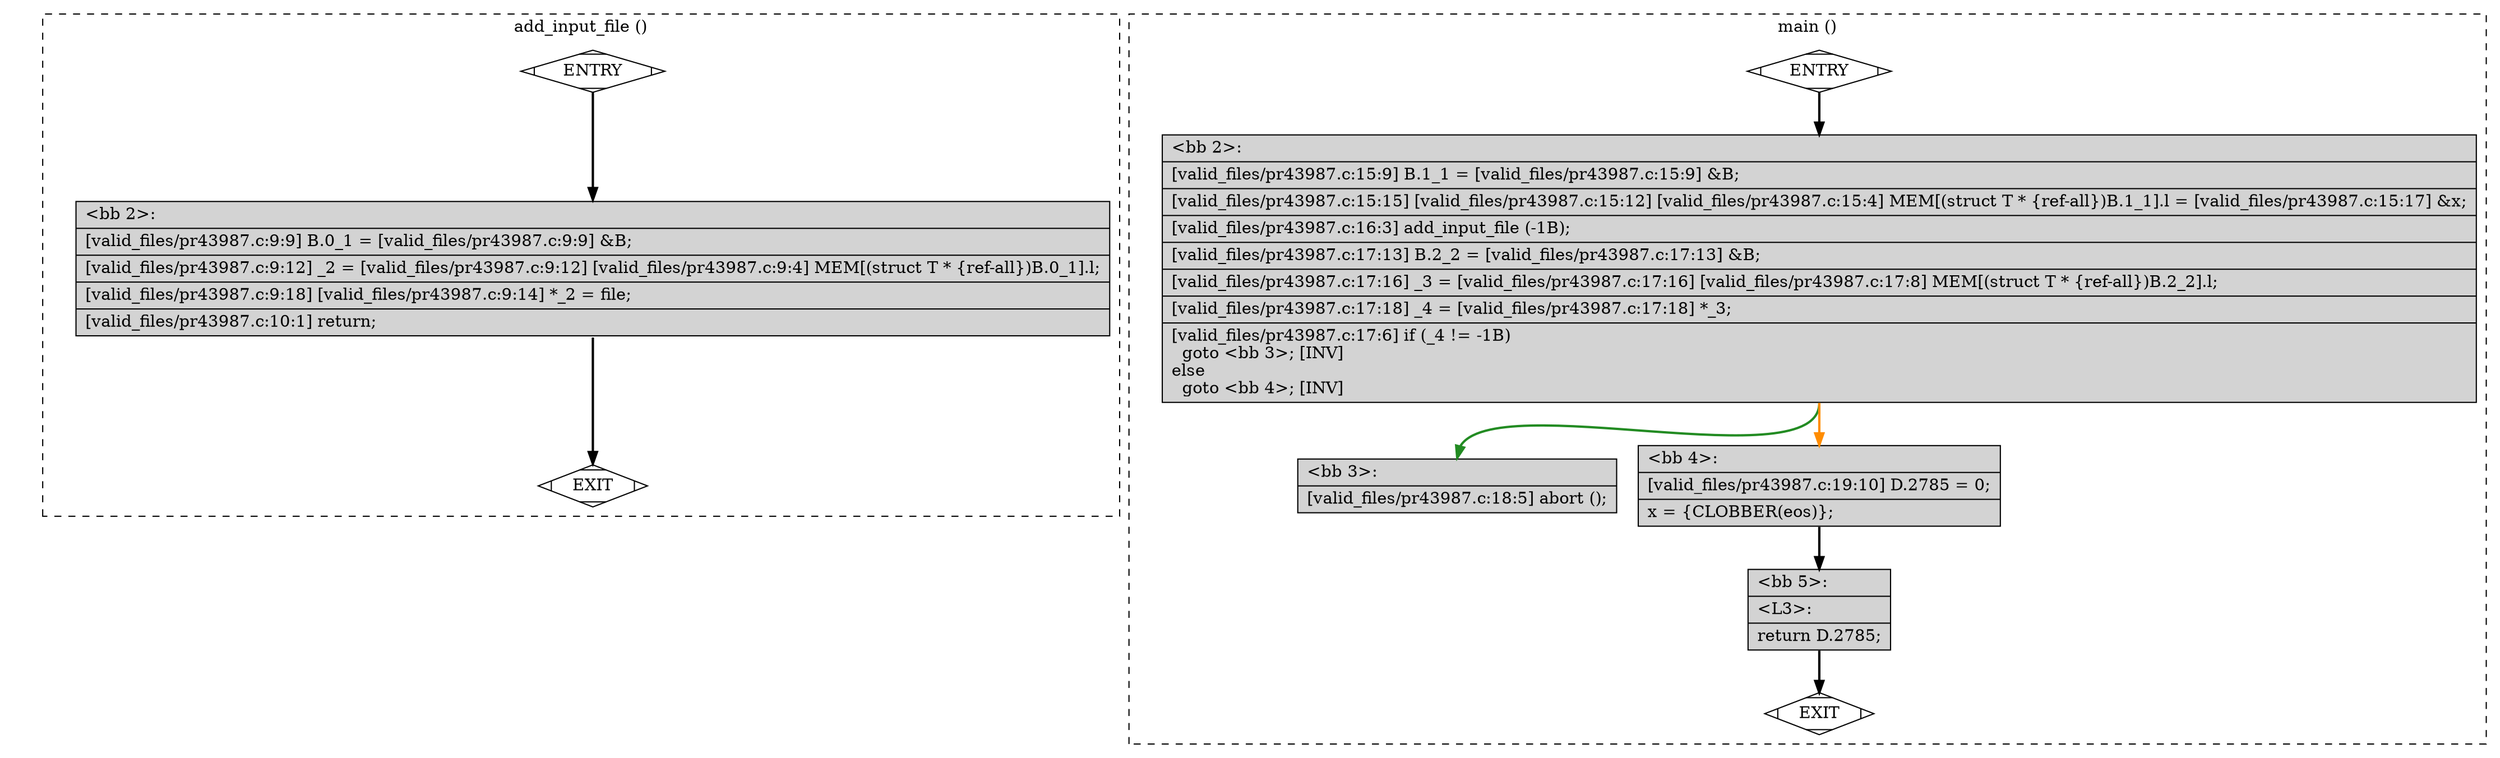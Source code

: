 digraph "a-pr43987.c.015t.cfg" {
overlap=false;
subgraph "cluster_add_input_file" {
	style="dashed";
	color="black";
	label="add_input_file ()";
	fn_0_basic_block_0 [shape=Mdiamond,style=filled,fillcolor=white,label="ENTRY"];

	fn_0_basic_block_1 [shape=Mdiamond,style=filled,fillcolor=white,label="EXIT"];

	fn_0_basic_block_2 [shape=record,style=filled,fillcolor=lightgrey,label="{\<bb\ 2\>:\l\
|[valid_files/pr43987.c:9:9]\ B.0_1\ =\ [valid_files/pr43987.c:9:9]\ &B;\l\
|[valid_files/pr43987.c:9:12]\ _2\ =\ [valid_files/pr43987.c:9:12]\ [valid_files/pr43987.c:9:4]\ MEM[(struct\ T\ *\ \{ref-all\})B.0_1].l;\l\
|[valid_files/pr43987.c:9:18]\ [valid_files/pr43987.c:9:14]\ *_2\ =\ file;\l\
|[valid_files/pr43987.c:10:1]\ return;\l\
}"];

	fn_0_basic_block_0:s -> fn_0_basic_block_2:n [style="solid,bold",color=black,weight=100,constraint=true];
	fn_0_basic_block_2:s -> fn_0_basic_block_1:n [style="solid,bold",color=black,weight=10,constraint=true];
	fn_0_basic_block_0:s -> fn_0_basic_block_1:n [style="invis",constraint=true];
}
subgraph "cluster_main" {
	style="dashed";
	color="black";
	label="main ()";
	fn_1_basic_block_0 [shape=Mdiamond,style=filled,fillcolor=white,label="ENTRY"];

	fn_1_basic_block_1 [shape=Mdiamond,style=filled,fillcolor=white,label="EXIT"];

	fn_1_basic_block_2 [shape=record,style=filled,fillcolor=lightgrey,label="{\<bb\ 2\>:\l\
|[valid_files/pr43987.c:15:9]\ B.1_1\ =\ [valid_files/pr43987.c:15:9]\ &B;\l\
|[valid_files/pr43987.c:15:15]\ [valid_files/pr43987.c:15:12]\ [valid_files/pr43987.c:15:4]\ MEM[(struct\ T\ *\ \{ref-all\})B.1_1].l\ =\ [valid_files/pr43987.c:15:17]\ &x;\l\
|[valid_files/pr43987.c:16:3]\ add_input_file\ (-1B);\l\
|[valid_files/pr43987.c:17:13]\ B.2_2\ =\ [valid_files/pr43987.c:17:13]\ &B;\l\
|[valid_files/pr43987.c:17:16]\ _3\ =\ [valid_files/pr43987.c:17:16]\ [valid_files/pr43987.c:17:8]\ MEM[(struct\ T\ *\ \{ref-all\})B.2_2].l;\l\
|[valid_files/pr43987.c:17:18]\ _4\ =\ [valid_files/pr43987.c:17:18]\ *_3;\l\
|[valid_files/pr43987.c:17:6]\ if\ (_4\ !=\ -1B)\l\
\ \ goto\ \<bb\ 3\>;\ [INV]\l\
else\l\
\ \ goto\ \<bb\ 4\>;\ [INV]\l\
}"];

	fn_1_basic_block_3 [shape=record,style=filled,fillcolor=lightgrey,label="{\<bb\ 3\>:\l\
|[valid_files/pr43987.c:18:5]\ abort\ ();\l\
}"];

	fn_1_basic_block_4 [shape=record,style=filled,fillcolor=lightgrey,label="{\<bb\ 4\>:\l\
|[valid_files/pr43987.c:19:10]\ D.2785\ =\ 0;\l\
|x\ =\ \{CLOBBER(eos)\};\l\
}"];

	fn_1_basic_block_5 [shape=record,style=filled,fillcolor=lightgrey,label="{\<bb\ 5\>:\l\
|\<L3\>:\l\
|return\ D.2785;\l\
}"];

	fn_1_basic_block_0:s -> fn_1_basic_block_2:n [style="solid,bold",color=black,weight=100,constraint=true];
	fn_1_basic_block_2:s -> fn_1_basic_block_3:n [style="solid,bold",color=forestgreen,weight=10,constraint=true];
	fn_1_basic_block_2:s -> fn_1_basic_block_4:n [style="solid,bold",color=darkorange,weight=10,constraint=true];
	fn_1_basic_block_4:s -> fn_1_basic_block_5:n [style="solid,bold",color=black,weight=100,constraint=true];
	fn_1_basic_block_5:s -> fn_1_basic_block_1:n [style="solid,bold",color=black,weight=10,constraint=true];
	fn_1_basic_block_0:s -> fn_1_basic_block_1:n [style="invis",constraint=true];
}
}
